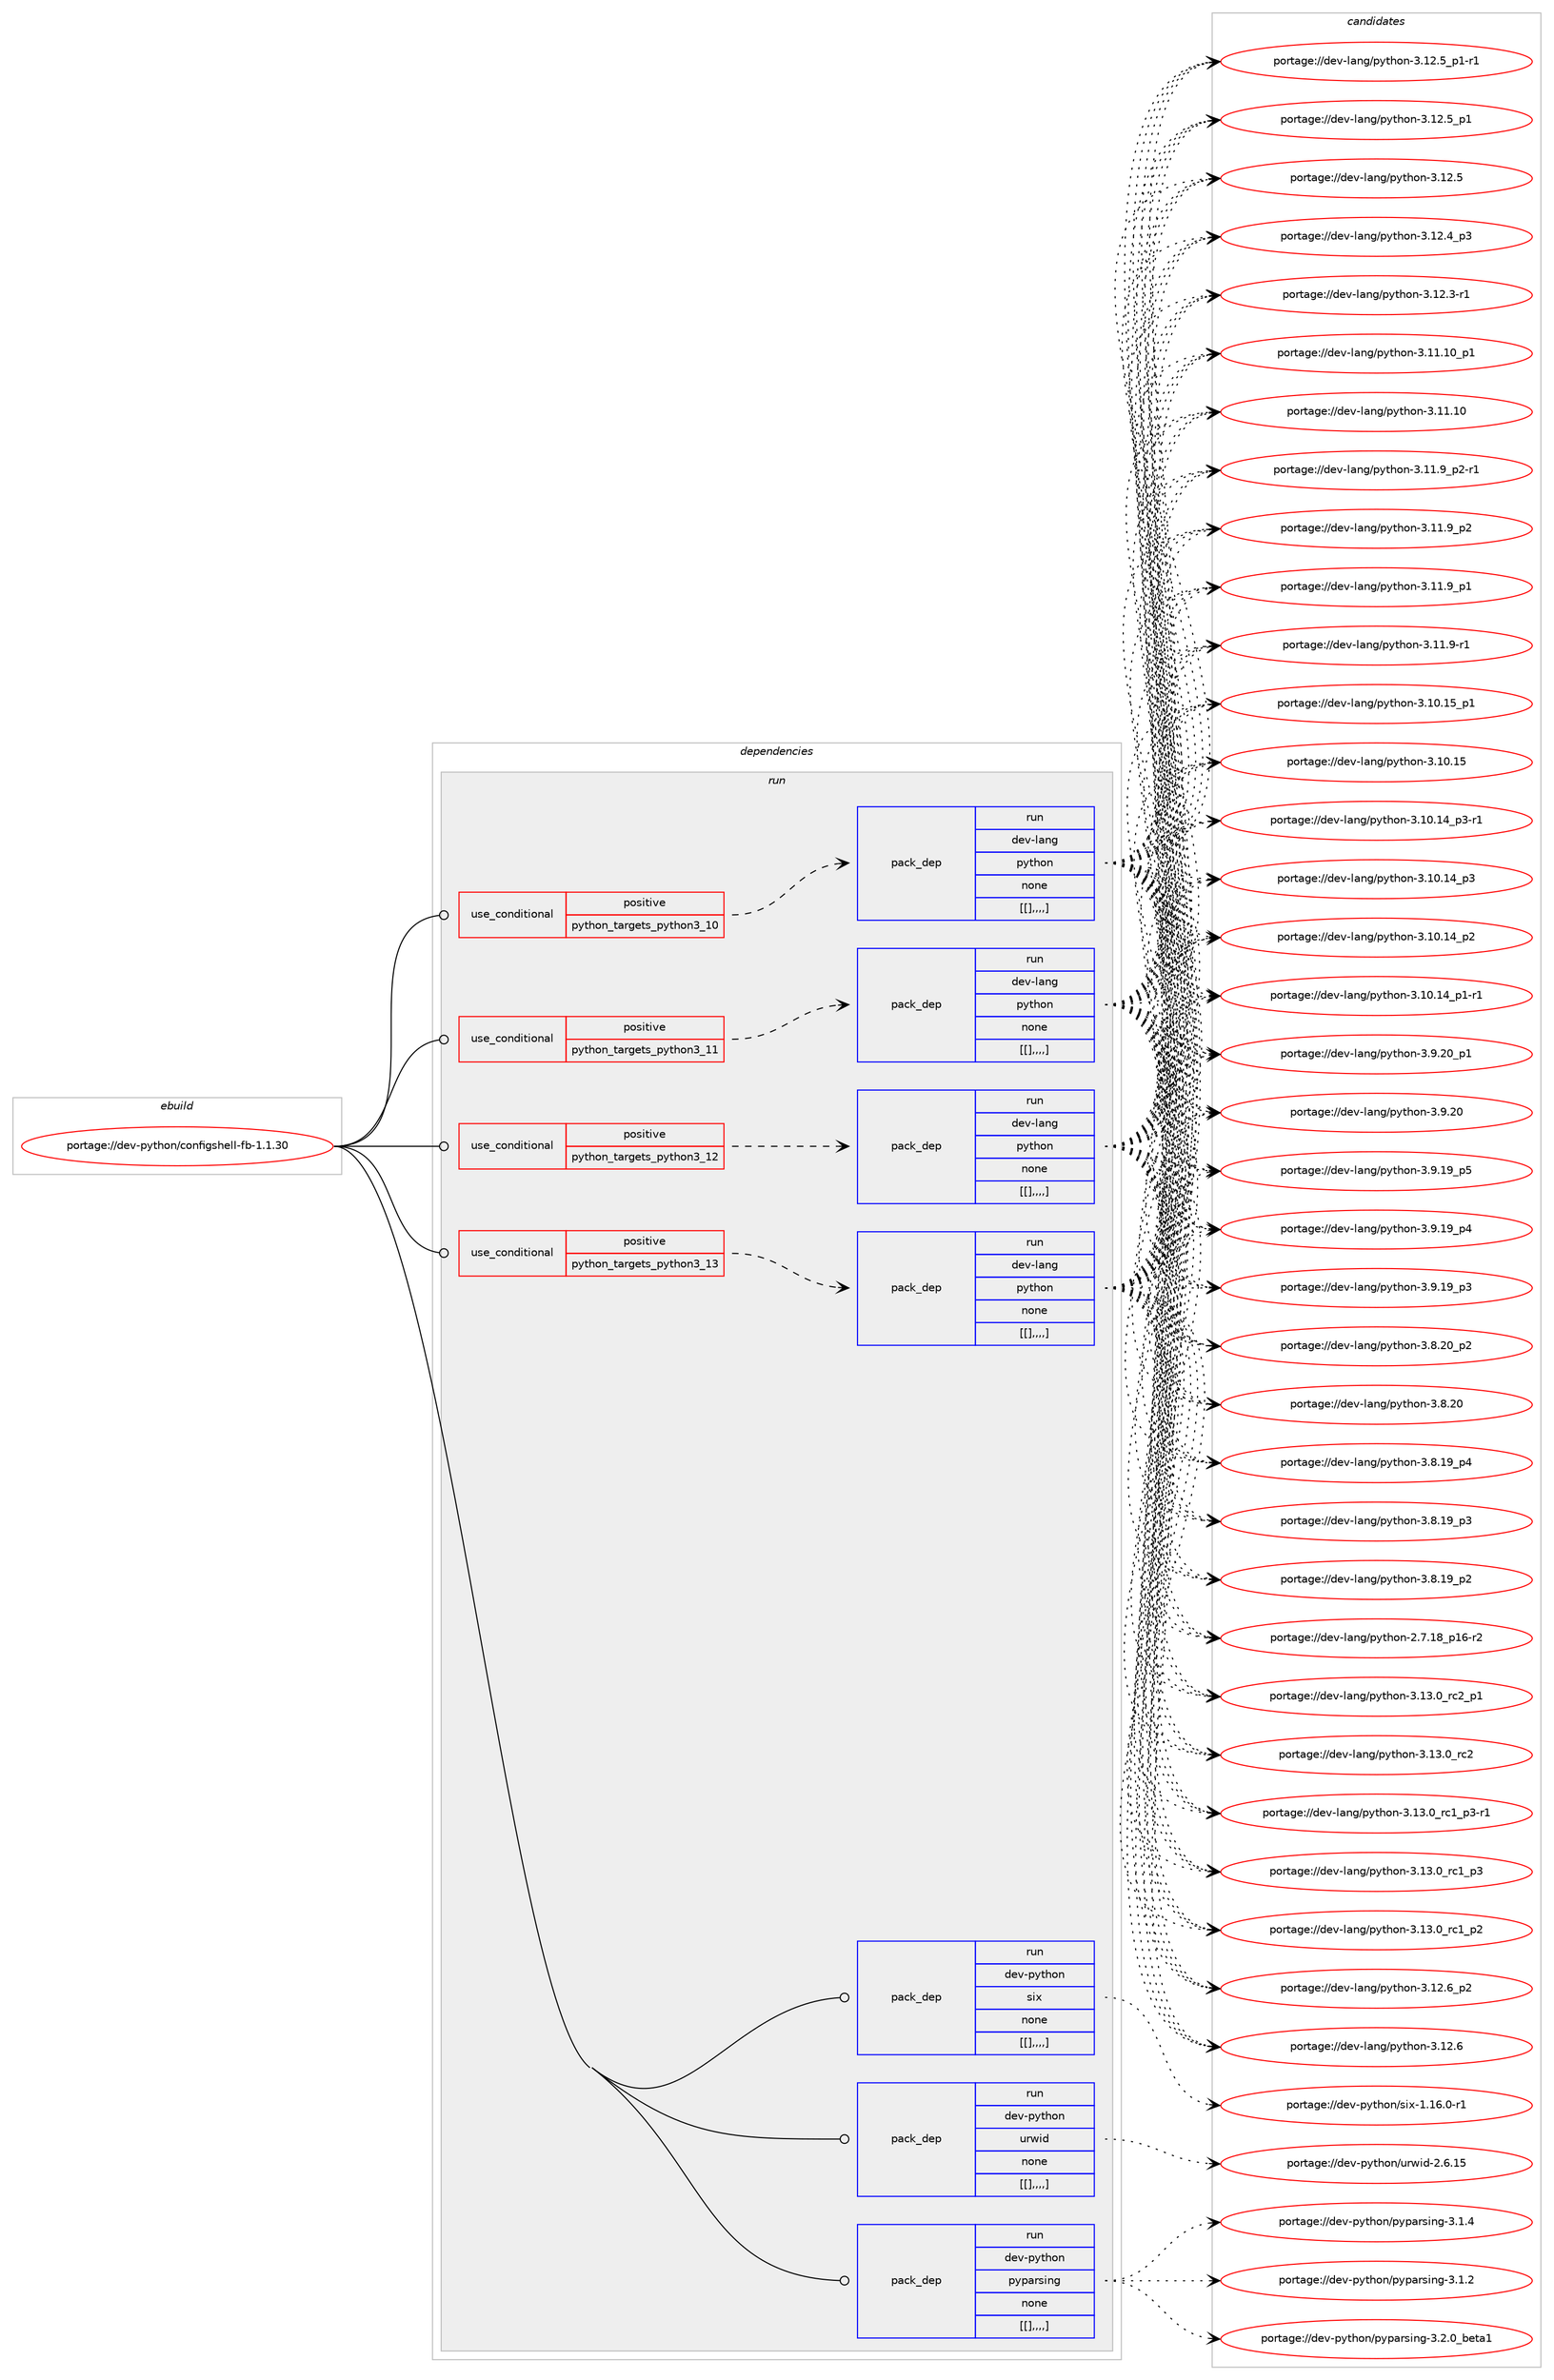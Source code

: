 digraph prolog {

# *************
# Graph options
# *************

newrank=true;
concentrate=true;
compound=true;
graph [rankdir=LR,fontname=Helvetica,fontsize=10,ranksep=1.5];#, ranksep=2.5, nodesep=0.2];
edge  [arrowhead=vee];
node  [fontname=Helvetica,fontsize=10];

# **********
# The ebuild
# **********

subgraph cluster_leftcol {
color=gray;
label=<<i>ebuild</i>>;
id [label="portage://dev-python/configshell-fb-1.1.30", color=red, width=4, href="../dev-python/configshell-fb-1.1.30.svg"];
}

# ****************
# The dependencies
# ****************

subgraph cluster_midcol {
color=gray;
label=<<i>dependencies</i>>;
subgraph cluster_compile {
fillcolor="#eeeeee";
style=filled;
label=<<i>compile</i>>;
}
subgraph cluster_compileandrun {
fillcolor="#eeeeee";
style=filled;
label=<<i>compile and run</i>>;
}
subgraph cluster_run {
fillcolor="#eeeeee";
style=filled;
label=<<i>run</i>>;
subgraph cond32941 {
dependency145801 [label=<<TABLE BORDER="0" CELLBORDER="1" CELLSPACING="0" CELLPADDING="4"><TR><TD ROWSPAN="3" CELLPADDING="10">use_conditional</TD></TR><TR><TD>positive</TD></TR><TR><TD>python_targets_python3_10</TD></TR></TABLE>>, shape=none, color=red];
subgraph pack111648 {
dependency145802 [label=<<TABLE BORDER="0" CELLBORDER="1" CELLSPACING="0" CELLPADDING="4" WIDTH="220"><TR><TD ROWSPAN="6" CELLPADDING="30">pack_dep</TD></TR><TR><TD WIDTH="110">run</TD></TR><TR><TD>dev-lang</TD></TR><TR><TD>python</TD></TR><TR><TD>none</TD></TR><TR><TD>[[],,,,]</TD></TR></TABLE>>, shape=none, color=blue];
}
dependency145801:e -> dependency145802:w [weight=20,style="dashed",arrowhead="vee"];
}
id:e -> dependency145801:w [weight=20,style="solid",arrowhead="odot"];
subgraph cond32942 {
dependency145803 [label=<<TABLE BORDER="0" CELLBORDER="1" CELLSPACING="0" CELLPADDING="4"><TR><TD ROWSPAN="3" CELLPADDING="10">use_conditional</TD></TR><TR><TD>positive</TD></TR><TR><TD>python_targets_python3_11</TD></TR></TABLE>>, shape=none, color=red];
subgraph pack111649 {
dependency145804 [label=<<TABLE BORDER="0" CELLBORDER="1" CELLSPACING="0" CELLPADDING="4" WIDTH="220"><TR><TD ROWSPAN="6" CELLPADDING="30">pack_dep</TD></TR><TR><TD WIDTH="110">run</TD></TR><TR><TD>dev-lang</TD></TR><TR><TD>python</TD></TR><TR><TD>none</TD></TR><TR><TD>[[],,,,]</TD></TR></TABLE>>, shape=none, color=blue];
}
dependency145803:e -> dependency145804:w [weight=20,style="dashed",arrowhead="vee"];
}
id:e -> dependency145803:w [weight=20,style="solid",arrowhead="odot"];
subgraph cond32943 {
dependency145805 [label=<<TABLE BORDER="0" CELLBORDER="1" CELLSPACING="0" CELLPADDING="4"><TR><TD ROWSPAN="3" CELLPADDING="10">use_conditional</TD></TR><TR><TD>positive</TD></TR><TR><TD>python_targets_python3_12</TD></TR></TABLE>>, shape=none, color=red];
subgraph pack111650 {
dependency145806 [label=<<TABLE BORDER="0" CELLBORDER="1" CELLSPACING="0" CELLPADDING="4" WIDTH="220"><TR><TD ROWSPAN="6" CELLPADDING="30">pack_dep</TD></TR><TR><TD WIDTH="110">run</TD></TR><TR><TD>dev-lang</TD></TR><TR><TD>python</TD></TR><TR><TD>none</TD></TR><TR><TD>[[],,,,]</TD></TR></TABLE>>, shape=none, color=blue];
}
dependency145805:e -> dependency145806:w [weight=20,style="dashed",arrowhead="vee"];
}
id:e -> dependency145805:w [weight=20,style="solid",arrowhead="odot"];
subgraph cond32944 {
dependency145807 [label=<<TABLE BORDER="0" CELLBORDER="1" CELLSPACING="0" CELLPADDING="4"><TR><TD ROWSPAN="3" CELLPADDING="10">use_conditional</TD></TR><TR><TD>positive</TD></TR><TR><TD>python_targets_python3_13</TD></TR></TABLE>>, shape=none, color=red];
subgraph pack111651 {
dependency145808 [label=<<TABLE BORDER="0" CELLBORDER="1" CELLSPACING="0" CELLPADDING="4" WIDTH="220"><TR><TD ROWSPAN="6" CELLPADDING="30">pack_dep</TD></TR><TR><TD WIDTH="110">run</TD></TR><TR><TD>dev-lang</TD></TR><TR><TD>python</TD></TR><TR><TD>none</TD></TR><TR><TD>[[],,,,]</TD></TR></TABLE>>, shape=none, color=blue];
}
dependency145807:e -> dependency145808:w [weight=20,style="dashed",arrowhead="vee"];
}
id:e -> dependency145807:w [weight=20,style="solid",arrowhead="odot"];
subgraph pack111652 {
dependency145809 [label=<<TABLE BORDER="0" CELLBORDER="1" CELLSPACING="0" CELLPADDING="4" WIDTH="220"><TR><TD ROWSPAN="6" CELLPADDING="30">pack_dep</TD></TR><TR><TD WIDTH="110">run</TD></TR><TR><TD>dev-python</TD></TR><TR><TD>pyparsing</TD></TR><TR><TD>none</TD></TR><TR><TD>[[],,,,]</TD></TR></TABLE>>, shape=none, color=blue];
}
id:e -> dependency145809:w [weight=20,style="solid",arrowhead="odot"];
subgraph pack111653 {
dependency145810 [label=<<TABLE BORDER="0" CELLBORDER="1" CELLSPACING="0" CELLPADDING="4" WIDTH="220"><TR><TD ROWSPAN="6" CELLPADDING="30">pack_dep</TD></TR><TR><TD WIDTH="110">run</TD></TR><TR><TD>dev-python</TD></TR><TR><TD>six</TD></TR><TR><TD>none</TD></TR><TR><TD>[[],,,,]</TD></TR></TABLE>>, shape=none, color=blue];
}
id:e -> dependency145810:w [weight=20,style="solid",arrowhead="odot"];
subgraph pack111654 {
dependency145811 [label=<<TABLE BORDER="0" CELLBORDER="1" CELLSPACING="0" CELLPADDING="4" WIDTH="220"><TR><TD ROWSPAN="6" CELLPADDING="30">pack_dep</TD></TR><TR><TD WIDTH="110">run</TD></TR><TR><TD>dev-python</TD></TR><TR><TD>urwid</TD></TR><TR><TD>none</TD></TR><TR><TD>[[],,,,]</TD></TR></TABLE>>, shape=none, color=blue];
}
id:e -> dependency145811:w [weight=20,style="solid",arrowhead="odot"];
}
}

# **************
# The candidates
# **************

subgraph cluster_choices {
rank=same;
color=gray;
label=<<i>candidates</i>>;

subgraph choice111648 {
color=black;
nodesep=1;
choice100101118451089711010347112121116104111110455146495146489511499509511249 [label="portage://dev-lang/python-3.13.0_rc2_p1", color=red, width=4,href="../dev-lang/python-3.13.0_rc2_p1.svg"];
choice10010111845108971101034711212111610411111045514649514648951149950 [label="portage://dev-lang/python-3.13.0_rc2", color=red, width=4,href="../dev-lang/python-3.13.0_rc2.svg"];
choice1001011184510897110103471121211161041111104551464951464895114994995112514511449 [label="portage://dev-lang/python-3.13.0_rc1_p3-r1", color=red, width=4,href="../dev-lang/python-3.13.0_rc1_p3-r1.svg"];
choice100101118451089711010347112121116104111110455146495146489511499499511251 [label="portage://dev-lang/python-3.13.0_rc1_p3", color=red, width=4,href="../dev-lang/python-3.13.0_rc1_p3.svg"];
choice100101118451089711010347112121116104111110455146495146489511499499511250 [label="portage://dev-lang/python-3.13.0_rc1_p2", color=red, width=4,href="../dev-lang/python-3.13.0_rc1_p2.svg"];
choice100101118451089711010347112121116104111110455146495046549511250 [label="portage://dev-lang/python-3.12.6_p2", color=red, width=4,href="../dev-lang/python-3.12.6_p2.svg"];
choice10010111845108971101034711212111610411111045514649504654 [label="portage://dev-lang/python-3.12.6", color=red, width=4,href="../dev-lang/python-3.12.6.svg"];
choice1001011184510897110103471121211161041111104551464950465395112494511449 [label="portage://dev-lang/python-3.12.5_p1-r1", color=red, width=4,href="../dev-lang/python-3.12.5_p1-r1.svg"];
choice100101118451089711010347112121116104111110455146495046539511249 [label="portage://dev-lang/python-3.12.5_p1", color=red, width=4,href="../dev-lang/python-3.12.5_p1.svg"];
choice10010111845108971101034711212111610411111045514649504653 [label="portage://dev-lang/python-3.12.5", color=red, width=4,href="../dev-lang/python-3.12.5.svg"];
choice100101118451089711010347112121116104111110455146495046529511251 [label="portage://dev-lang/python-3.12.4_p3", color=red, width=4,href="../dev-lang/python-3.12.4_p3.svg"];
choice100101118451089711010347112121116104111110455146495046514511449 [label="portage://dev-lang/python-3.12.3-r1", color=red, width=4,href="../dev-lang/python-3.12.3-r1.svg"];
choice10010111845108971101034711212111610411111045514649494649489511249 [label="portage://dev-lang/python-3.11.10_p1", color=red, width=4,href="../dev-lang/python-3.11.10_p1.svg"];
choice1001011184510897110103471121211161041111104551464949464948 [label="portage://dev-lang/python-3.11.10", color=red, width=4,href="../dev-lang/python-3.11.10.svg"];
choice1001011184510897110103471121211161041111104551464949465795112504511449 [label="portage://dev-lang/python-3.11.9_p2-r1", color=red, width=4,href="../dev-lang/python-3.11.9_p2-r1.svg"];
choice100101118451089711010347112121116104111110455146494946579511250 [label="portage://dev-lang/python-3.11.9_p2", color=red, width=4,href="../dev-lang/python-3.11.9_p2.svg"];
choice100101118451089711010347112121116104111110455146494946579511249 [label="portage://dev-lang/python-3.11.9_p1", color=red, width=4,href="../dev-lang/python-3.11.9_p1.svg"];
choice100101118451089711010347112121116104111110455146494946574511449 [label="portage://dev-lang/python-3.11.9-r1", color=red, width=4,href="../dev-lang/python-3.11.9-r1.svg"];
choice10010111845108971101034711212111610411111045514649484649539511249 [label="portage://dev-lang/python-3.10.15_p1", color=red, width=4,href="../dev-lang/python-3.10.15_p1.svg"];
choice1001011184510897110103471121211161041111104551464948464953 [label="portage://dev-lang/python-3.10.15", color=red, width=4,href="../dev-lang/python-3.10.15.svg"];
choice100101118451089711010347112121116104111110455146494846495295112514511449 [label="portage://dev-lang/python-3.10.14_p3-r1", color=red, width=4,href="../dev-lang/python-3.10.14_p3-r1.svg"];
choice10010111845108971101034711212111610411111045514649484649529511251 [label="portage://dev-lang/python-3.10.14_p3", color=red, width=4,href="../dev-lang/python-3.10.14_p3.svg"];
choice10010111845108971101034711212111610411111045514649484649529511250 [label="portage://dev-lang/python-3.10.14_p2", color=red, width=4,href="../dev-lang/python-3.10.14_p2.svg"];
choice100101118451089711010347112121116104111110455146494846495295112494511449 [label="portage://dev-lang/python-3.10.14_p1-r1", color=red, width=4,href="../dev-lang/python-3.10.14_p1-r1.svg"];
choice100101118451089711010347112121116104111110455146574650489511249 [label="portage://dev-lang/python-3.9.20_p1", color=red, width=4,href="../dev-lang/python-3.9.20_p1.svg"];
choice10010111845108971101034711212111610411111045514657465048 [label="portage://dev-lang/python-3.9.20", color=red, width=4,href="../dev-lang/python-3.9.20.svg"];
choice100101118451089711010347112121116104111110455146574649579511253 [label="portage://dev-lang/python-3.9.19_p5", color=red, width=4,href="../dev-lang/python-3.9.19_p5.svg"];
choice100101118451089711010347112121116104111110455146574649579511252 [label="portage://dev-lang/python-3.9.19_p4", color=red, width=4,href="../dev-lang/python-3.9.19_p4.svg"];
choice100101118451089711010347112121116104111110455146574649579511251 [label="portage://dev-lang/python-3.9.19_p3", color=red, width=4,href="../dev-lang/python-3.9.19_p3.svg"];
choice100101118451089711010347112121116104111110455146564650489511250 [label="portage://dev-lang/python-3.8.20_p2", color=red, width=4,href="../dev-lang/python-3.8.20_p2.svg"];
choice10010111845108971101034711212111610411111045514656465048 [label="portage://dev-lang/python-3.8.20", color=red, width=4,href="../dev-lang/python-3.8.20.svg"];
choice100101118451089711010347112121116104111110455146564649579511252 [label="portage://dev-lang/python-3.8.19_p4", color=red, width=4,href="../dev-lang/python-3.8.19_p4.svg"];
choice100101118451089711010347112121116104111110455146564649579511251 [label="portage://dev-lang/python-3.8.19_p3", color=red, width=4,href="../dev-lang/python-3.8.19_p3.svg"];
choice100101118451089711010347112121116104111110455146564649579511250 [label="portage://dev-lang/python-3.8.19_p2", color=red, width=4,href="../dev-lang/python-3.8.19_p2.svg"];
choice100101118451089711010347112121116104111110455046554649569511249544511450 [label="portage://dev-lang/python-2.7.18_p16-r2", color=red, width=4,href="../dev-lang/python-2.7.18_p16-r2.svg"];
dependency145802:e -> choice100101118451089711010347112121116104111110455146495146489511499509511249:w [style=dotted,weight="100"];
dependency145802:e -> choice10010111845108971101034711212111610411111045514649514648951149950:w [style=dotted,weight="100"];
dependency145802:e -> choice1001011184510897110103471121211161041111104551464951464895114994995112514511449:w [style=dotted,weight="100"];
dependency145802:e -> choice100101118451089711010347112121116104111110455146495146489511499499511251:w [style=dotted,weight="100"];
dependency145802:e -> choice100101118451089711010347112121116104111110455146495146489511499499511250:w [style=dotted,weight="100"];
dependency145802:e -> choice100101118451089711010347112121116104111110455146495046549511250:w [style=dotted,weight="100"];
dependency145802:e -> choice10010111845108971101034711212111610411111045514649504654:w [style=dotted,weight="100"];
dependency145802:e -> choice1001011184510897110103471121211161041111104551464950465395112494511449:w [style=dotted,weight="100"];
dependency145802:e -> choice100101118451089711010347112121116104111110455146495046539511249:w [style=dotted,weight="100"];
dependency145802:e -> choice10010111845108971101034711212111610411111045514649504653:w [style=dotted,weight="100"];
dependency145802:e -> choice100101118451089711010347112121116104111110455146495046529511251:w [style=dotted,weight="100"];
dependency145802:e -> choice100101118451089711010347112121116104111110455146495046514511449:w [style=dotted,weight="100"];
dependency145802:e -> choice10010111845108971101034711212111610411111045514649494649489511249:w [style=dotted,weight="100"];
dependency145802:e -> choice1001011184510897110103471121211161041111104551464949464948:w [style=dotted,weight="100"];
dependency145802:e -> choice1001011184510897110103471121211161041111104551464949465795112504511449:w [style=dotted,weight="100"];
dependency145802:e -> choice100101118451089711010347112121116104111110455146494946579511250:w [style=dotted,weight="100"];
dependency145802:e -> choice100101118451089711010347112121116104111110455146494946579511249:w [style=dotted,weight="100"];
dependency145802:e -> choice100101118451089711010347112121116104111110455146494946574511449:w [style=dotted,weight="100"];
dependency145802:e -> choice10010111845108971101034711212111610411111045514649484649539511249:w [style=dotted,weight="100"];
dependency145802:e -> choice1001011184510897110103471121211161041111104551464948464953:w [style=dotted,weight="100"];
dependency145802:e -> choice100101118451089711010347112121116104111110455146494846495295112514511449:w [style=dotted,weight="100"];
dependency145802:e -> choice10010111845108971101034711212111610411111045514649484649529511251:w [style=dotted,weight="100"];
dependency145802:e -> choice10010111845108971101034711212111610411111045514649484649529511250:w [style=dotted,weight="100"];
dependency145802:e -> choice100101118451089711010347112121116104111110455146494846495295112494511449:w [style=dotted,weight="100"];
dependency145802:e -> choice100101118451089711010347112121116104111110455146574650489511249:w [style=dotted,weight="100"];
dependency145802:e -> choice10010111845108971101034711212111610411111045514657465048:w [style=dotted,weight="100"];
dependency145802:e -> choice100101118451089711010347112121116104111110455146574649579511253:w [style=dotted,weight="100"];
dependency145802:e -> choice100101118451089711010347112121116104111110455146574649579511252:w [style=dotted,weight="100"];
dependency145802:e -> choice100101118451089711010347112121116104111110455146574649579511251:w [style=dotted,weight="100"];
dependency145802:e -> choice100101118451089711010347112121116104111110455146564650489511250:w [style=dotted,weight="100"];
dependency145802:e -> choice10010111845108971101034711212111610411111045514656465048:w [style=dotted,weight="100"];
dependency145802:e -> choice100101118451089711010347112121116104111110455146564649579511252:w [style=dotted,weight="100"];
dependency145802:e -> choice100101118451089711010347112121116104111110455146564649579511251:w [style=dotted,weight="100"];
dependency145802:e -> choice100101118451089711010347112121116104111110455146564649579511250:w [style=dotted,weight="100"];
dependency145802:e -> choice100101118451089711010347112121116104111110455046554649569511249544511450:w [style=dotted,weight="100"];
}
subgraph choice111649 {
color=black;
nodesep=1;
choice100101118451089711010347112121116104111110455146495146489511499509511249 [label="portage://dev-lang/python-3.13.0_rc2_p1", color=red, width=4,href="../dev-lang/python-3.13.0_rc2_p1.svg"];
choice10010111845108971101034711212111610411111045514649514648951149950 [label="portage://dev-lang/python-3.13.0_rc2", color=red, width=4,href="../dev-lang/python-3.13.0_rc2.svg"];
choice1001011184510897110103471121211161041111104551464951464895114994995112514511449 [label="portage://dev-lang/python-3.13.0_rc1_p3-r1", color=red, width=4,href="../dev-lang/python-3.13.0_rc1_p3-r1.svg"];
choice100101118451089711010347112121116104111110455146495146489511499499511251 [label="portage://dev-lang/python-3.13.0_rc1_p3", color=red, width=4,href="../dev-lang/python-3.13.0_rc1_p3.svg"];
choice100101118451089711010347112121116104111110455146495146489511499499511250 [label="portage://dev-lang/python-3.13.0_rc1_p2", color=red, width=4,href="../dev-lang/python-3.13.0_rc1_p2.svg"];
choice100101118451089711010347112121116104111110455146495046549511250 [label="portage://dev-lang/python-3.12.6_p2", color=red, width=4,href="../dev-lang/python-3.12.6_p2.svg"];
choice10010111845108971101034711212111610411111045514649504654 [label="portage://dev-lang/python-3.12.6", color=red, width=4,href="../dev-lang/python-3.12.6.svg"];
choice1001011184510897110103471121211161041111104551464950465395112494511449 [label="portage://dev-lang/python-3.12.5_p1-r1", color=red, width=4,href="../dev-lang/python-3.12.5_p1-r1.svg"];
choice100101118451089711010347112121116104111110455146495046539511249 [label="portage://dev-lang/python-3.12.5_p1", color=red, width=4,href="../dev-lang/python-3.12.5_p1.svg"];
choice10010111845108971101034711212111610411111045514649504653 [label="portage://dev-lang/python-3.12.5", color=red, width=4,href="../dev-lang/python-3.12.5.svg"];
choice100101118451089711010347112121116104111110455146495046529511251 [label="portage://dev-lang/python-3.12.4_p3", color=red, width=4,href="../dev-lang/python-3.12.4_p3.svg"];
choice100101118451089711010347112121116104111110455146495046514511449 [label="portage://dev-lang/python-3.12.3-r1", color=red, width=4,href="../dev-lang/python-3.12.3-r1.svg"];
choice10010111845108971101034711212111610411111045514649494649489511249 [label="portage://dev-lang/python-3.11.10_p1", color=red, width=4,href="../dev-lang/python-3.11.10_p1.svg"];
choice1001011184510897110103471121211161041111104551464949464948 [label="portage://dev-lang/python-3.11.10", color=red, width=4,href="../dev-lang/python-3.11.10.svg"];
choice1001011184510897110103471121211161041111104551464949465795112504511449 [label="portage://dev-lang/python-3.11.9_p2-r1", color=red, width=4,href="../dev-lang/python-3.11.9_p2-r1.svg"];
choice100101118451089711010347112121116104111110455146494946579511250 [label="portage://dev-lang/python-3.11.9_p2", color=red, width=4,href="../dev-lang/python-3.11.9_p2.svg"];
choice100101118451089711010347112121116104111110455146494946579511249 [label="portage://dev-lang/python-3.11.9_p1", color=red, width=4,href="../dev-lang/python-3.11.9_p1.svg"];
choice100101118451089711010347112121116104111110455146494946574511449 [label="portage://dev-lang/python-3.11.9-r1", color=red, width=4,href="../dev-lang/python-3.11.9-r1.svg"];
choice10010111845108971101034711212111610411111045514649484649539511249 [label="portage://dev-lang/python-3.10.15_p1", color=red, width=4,href="../dev-lang/python-3.10.15_p1.svg"];
choice1001011184510897110103471121211161041111104551464948464953 [label="portage://dev-lang/python-3.10.15", color=red, width=4,href="../dev-lang/python-3.10.15.svg"];
choice100101118451089711010347112121116104111110455146494846495295112514511449 [label="portage://dev-lang/python-3.10.14_p3-r1", color=red, width=4,href="../dev-lang/python-3.10.14_p3-r1.svg"];
choice10010111845108971101034711212111610411111045514649484649529511251 [label="portage://dev-lang/python-3.10.14_p3", color=red, width=4,href="../dev-lang/python-3.10.14_p3.svg"];
choice10010111845108971101034711212111610411111045514649484649529511250 [label="portage://dev-lang/python-3.10.14_p2", color=red, width=4,href="../dev-lang/python-3.10.14_p2.svg"];
choice100101118451089711010347112121116104111110455146494846495295112494511449 [label="portage://dev-lang/python-3.10.14_p1-r1", color=red, width=4,href="../dev-lang/python-3.10.14_p1-r1.svg"];
choice100101118451089711010347112121116104111110455146574650489511249 [label="portage://dev-lang/python-3.9.20_p1", color=red, width=4,href="../dev-lang/python-3.9.20_p1.svg"];
choice10010111845108971101034711212111610411111045514657465048 [label="portage://dev-lang/python-3.9.20", color=red, width=4,href="../dev-lang/python-3.9.20.svg"];
choice100101118451089711010347112121116104111110455146574649579511253 [label="portage://dev-lang/python-3.9.19_p5", color=red, width=4,href="../dev-lang/python-3.9.19_p5.svg"];
choice100101118451089711010347112121116104111110455146574649579511252 [label="portage://dev-lang/python-3.9.19_p4", color=red, width=4,href="../dev-lang/python-3.9.19_p4.svg"];
choice100101118451089711010347112121116104111110455146574649579511251 [label="portage://dev-lang/python-3.9.19_p3", color=red, width=4,href="../dev-lang/python-3.9.19_p3.svg"];
choice100101118451089711010347112121116104111110455146564650489511250 [label="portage://dev-lang/python-3.8.20_p2", color=red, width=4,href="../dev-lang/python-3.8.20_p2.svg"];
choice10010111845108971101034711212111610411111045514656465048 [label="portage://dev-lang/python-3.8.20", color=red, width=4,href="../dev-lang/python-3.8.20.svg"];
choice100101118451089711010347112121116104111110455146564649579511252 [label="portage://dev-lang/python-3.8.19_p4", color=red, width=4,href="../dev-lang/python-3.8.19_p4.svg"];
choice100101118451089711010347112121116104111110455146564649579511251 [label="portage://dev-lang/python-3.8.19_p3", color=red, width=4,href="../dev-lang/python-3.8.19_p3.svg"];
choice100101118451089711010347112121116104111110455146564649579511250 [label="portage://dev-lang/python-3.8.19_p2", color=red, width=4,href="../dev-lang/python-3.8.19_p2.svg"];
choice100101118451089711010347112121116104111110455046554649569511249544511450 [label="portage://dev-lang/python-2.7.18_p16-r2", color=red, width=4,href="../dev-lang/python-2.7.18_p16-r2.svg"];
dependency145804:e -> choice100101118451089711010347112121116104111110455146495146489511499509511249:w [style=dotted,weight="100"];
dependency145804:e -> choice10010111845108971101034711212111610411111045514649514648951149950:w [style=dotted,weight="100"];
dependency145804:e -> choice1001011184510897110103471121211161041111104551464951464895114994995112514511449:w [style=dotted,weight="100"];
dependency145804:e -> choice100101118451089711010347112121116104111110455146495146489511499499511251:w [style=dotted,weight="100"];
dependency145804:e -> choice100101118451089711010347112121116104111110455146495146489511499499511250:w [style=dotted,weight="100"];
dependency145804:e -> choice100101118451089711010347112121116104111110455146495046549511250:w [style=dotted,weight="100"];
dependency145804:e -> choice10010111845108971101034711212111610411111045514649504654:w [style=dotted,weight="100"];
dependency145804:e -> choice1001011184510897110103471121211161041111104551464950465395112494511449:w [style=dotted,weight="100"];
dependency145804:e -> choice100101118451089711010347112121116104111110455146495046539511249:w [style=dotted,weight="100"];
dependency145804:e -> choice10010111845108971101034711212111610411111045514649504653:w [style=dotted,weight="100"];
dependency145804:e -> choice100101118451089711010347112121116104111110455146495046529511251:w [style=dotted,weight="100"];
dependency145804:e -> choice100101118451089711010347112121116104111110455146495046514511449:w [style=dotted,weight="100"];
dependency145804:e -> choice10010111845108971101034711212111610411111045514649494649489511249:w [style=dotted,weight="100"];
dependency145804:e -> choice1001011184510897110103471121211161041111104551464949464948:w [style=dotted,weight="100"];
dependency145804:e -> choice1001011184510897110103471121211161041111104551464949465795112504511449:w [style=dotted,weight="100"];
dependency145804:e -> choice100101118451089711010347112121116104111110455146494946579511250:w [style=dotted,weight="100"];
dependency145804:e -> choice100101118451089711010347112121116104111110455146494946579511249:w [style=dotted,weight="100"];
dependency145804:e -> choice100101118451089711010347112121116104111110455146494946574511449:w [style=dotted,weight="100"];
dependency145804:e -> choice10010111845108971101034711212111610411111045514649484649539511249:w [style=dotted,weight="100"];
dependency145804:e -> choice1001011184510897110103471121211161041111104551464948464953:w [style=dotted,weight="100"];
dependency145804:e -> choice100101118451089711010347112121116104111110455146494846495295112514511449:w [style=dotted,weight="100"];
dependency145804:e -> choice10010111845108971101034711212111610411111045514649484649529511251:w [style=dotted,weight="100"];
dependency145804:e -> choice10010111845108971101034711212111610411111045514649484649529511250:w [style=dotted,weight="100"];
dependency145804:e -> choice100101118451089711010347112121116104111110455146494846495295112494511449:w [style=dotted,weight="100"];
dependency145804:e -> choice100101118451089711010347112121116104111110455146574650489511249:w [style=dotted,weight="100"];
dependency145804:e -> choice10010111845108971101034711212111610411111045514657465048:w [style=dotted,weight="100"];
dependency145804:e -> choice100101118451089711010347112121116104111110455146574649579511253:w [style=dotted,weight="100"];
dependency145804:e -> choice100101118451089711010347112121116104111110455146574649579511252:w [style=dotted,weight="100"];
dependency145804:e -> choice100101118451089711010347112121116104111110455146574649579511251:w [style=dotted,weight="100"];
dependency145804:e -> choice100101118451089711010347112121116104111110455146564650489511250:w [style=dotted,weight="100"];
dependency145804:e -> choice10010111845108971101034711212111610411111045514656465048:w [style=dotted,weight="100"];
dependency145804:e -> choice100101118451089711010347112121116104111110455146564649579511252:w [style=dotted,weight="100"];
dependency145804:e -> choice100101118451089711010347112121116104111110455146564649579511251:w [style=dotted,weight="100"];
dependency145804:e -> choice100101118451089711010347112121116104111110455146564649579511250:w [style=dotted,weight="100"];
dependency145804:e -> choice100101118451089711010347112121116104111110455046554649569511249544511450:w [style=dotted,weight="100"];
}
subgraph choice111650 {
color=black;
nodesep=1;
choice100101118451089711010347112121116104111110455146495146489511499509511249 [label="portage://dev-lang/python-3.13.0_rc2_p1", color=red, width=4,href="../dev-lang/python-3.13.0_rc2_p1.svg"];
choice10010111845108971101034711212111610411111045514649514648951149950 [label="portage://dev-lang/python-3.13.0_rc2", color=red, width=4,href="../dev-lang/python-3.13.0_rc2.svg"];
choice1001011184510897110103471121211161041111104551464951464895114994995112514511449 [label="portage://dev-lang/python-3.13.0_rc1_p3-r1", color=red, width=4,href="../dev-lang/python-3.13.0_rc1_p3-r1.svg"];
choice100101118451089711010347112121116104111110455146495146489511499499511251 [label="portage://dev-lang/python-3.13.0_rc1_p3", color=red, width=4,href="../dev-lang/python-3.13.0_rc1_p3.svg"];
choice100101118451089711010347112121116104111110455146495146489511499499511250 [label="portage://dev-lang/python-3.13.0_rc1_p2", color=red, width=4,href="../dev-lang/python-3.13.0_rc1_p2.svg"];
choice100101118451089711010347112121116104111110455146495046549511250 [label="portage://dev-lang/python-3.12.6_p2", color=red, width=4,href="../dev-lang/python-3.12.6_p2.svg"];
choice10010111845108971101034711212111610411111045514649504654 [label="portage://dev-lang/python-3.12.6", color=red, width=4,href="../dev-lang/python-3.12.6.svg"];
choice1001011184510897110103471121211161041111104551464950465395112494511449 [label="portage://dev-lang/python-3.12.5_p1-r1", color=red, width=4,href="../dev-lang/python-3.12.5_p1-r1.svg"];
choice100101118451089711010347112121116104111110455146495046539511249 [label="portage://dev-lang/python-3.12.5_p1", color=red, width=4,href="../dev-lang/python-3.12.5_p1.svg"];
choice10010111845108971101034711212111610411111045514649504653 [label="portage://dev-lang/python-3.12.5", color=red, width=4,href="../dev-lang/python-3.12.5.svg"];
choice100101118451089711010347112121116104111110455146495046529511251 [label="portage://dev-lang/python-3.12.4_p3", color=red, width=4,href="../dev-lang/python-3.12.4_p3.svg"];
choice100101118451089711010347112121116104111110455146495046514511449 [label="portage://dev-lang/python-3.12.3-r1", color=red, width=4,href="../dev-lang/python-3.12.3-r1.svg"];
choice10010111845108971101034711212111610411111045514649494649489511249 [label="portage://dev-lang/python-3.11.10_p1", color=red, width=4,href="../dev-lang/python-3.11.10_p1.svg"];
choice1001011184510897110103471121211161041111104551464949464948 [label="portage://dev-lang/python-3.11.10", color=red, width=4,href="../dev-lang/python-3.11.10.svg"];
choice1001011184510897110103471121211161041111104551464949465795112504511449 [label="portage://dev-lang/python-3.11.9_p2-r1", color=red, width=4,href="../dev-lang/python-3.11.9_p2-r1.svg"];
choice100101118451089711010347112121116104111110455146494946579511250 [label="portage://dev-lang/python-3.11.9_p2", color=red, width=4,href="../dev-lang/python-3.11.9_p2.svg"];
choice100101118451089711010347112121116104111110455146494946579511249 [label="portage://dev-lang/python-3.11.9_p1", color=red, width=4,href="../dev-lang/python-3.11.9_p1.svg"];
choice100101118451089711010347112121116104111110455146494946574511449 [label="portage://dev-lang/python-3.11.9-r1", color=red, width=4,href="../dev-lang/python-3.11.9-r1.svg"];
choice10010111845108971101034711212111610411111045514649484649539511249 [label="portage://dev-lang/python-3.10.15_p1", color=red, width=4,href="../dev-lang/python-3.10.15_p1.svg"];
choice1001011184510897110103471121211161041111104551464948464953 [label="portage://dev-lang/python-3.10.15", color=red, width=4,href="../dev-lang/python-3.10.15.svg"];
choice100101118451089711010347112121116104111110455146494846495295112514511449 [label="portage://dev-lang/python-3.10.14_p3-r1", color=red, width=4,href="../dev-lang/python-3.10.14_p3-r1.svg"];
choice10010111845108971101034711212111610411111045514649484649529511251 [label="portage://dev-lang/python-3.10.14_p3", color=red, width=4,href="../dev-lang/python-3.10.14_p3.svg"];
choice10010111845108971101034711212111610411111045514649484649529511250 [label="portage://dev-lang/python-3.10.14_p2", color=red, width=4,href="../dev-lang/python-3.10.14_p2.svg"];
choice100101118451089711010347112121116104111110455146494846495295112494511449 [label="portage://dev-lang/python-3.10.14_p1-r1", color=red, width=4,href="../dev-lang/python-3.10.14_p1-r1.svg"];
choice100101118451089711010347112121116104111110455146574650489511249 [label="portage://dev-lang/python-3.9.20_p1", color=red, width=4,href="../dev-lang/python-3.9.20_p1.svg"];
choice10010111845108971101034711212111610411111045514657465048 [label="portage://dev-lang/python-3.9.20", color=red, width=4,href="../dev-lang/python-3.9.20.svg"];
choice100101118451089711010347112121116104111110455146574649579511253 [label="portage://dev-lang/python-3.9.19_p5", color=red, width=4,href="../dev-lang/python-3.9.19_p5.svg"];
choice100101118451089711010347112121116104111110455146574649579511252 [label="portage://dev-lang/python-3.9.19_p4", color=red, width=4,href="../dev-lang/python-3.9.19_p4.svg"];
choice100101118451089711010347112121116104111110455146574649579511251 [label="portage://dev-lang/python-3.9.19_p3", color=red, width=4,href="../dev-lang/python-3.9.19_p3.svg"];
choice100101118451089711010347112121116104111110455146564650489511250 [label="portage://dev-lang/python-3.8.20_p2", color=red, width=4,href="../dev-lang/python-3.8.20_p2.svg"];
choice10010111845108971101034711212111610411111045514656465048 [label="portage://dev-lang/python-3.8.20", color=red, width=4,href="../dev-lang/python-3.8.20.svg"];
choice100101118451089711010347112121116104111110455146564649579511252 [label="portage://dev-lang/python-3.8.19_p4", color=red, width=4,href="../dev-lang/python-3.8.19_p4.svg"];
choice100101118451089711010347112121116104111110455146564649579511251 [label="portage://dev-lang/python-3.8.19_p3", color=red, width=4,href="../dev-lang/python-3.8.19_p3.svg"];
choice100101118451089711010347112121116104111110455146564649579511250 [label="portage://dev-lang/python-3.8.19_p2", color=red, width=4,href="../dev-lang/python-3.8.19_p2.svg"];
choice100101118451089711010347112121116104111110455046554649569511249544511450 [label="portage://dev-lang/python-2.7.18_p16-r2", color=red, width=4,href="../dev-lang/python-2.7.18_p16-r2.svg"];
dependency145806:e -> choice100101118451089711010347112121116104111110455146495146489511499509511249:w [style=dotted,weight="100"];
dependency145806:e -> choice10010111845108971101034711212111610411111045514649514648951149950:w [style=dotted,weight="100"];
dependency145806:e -> choice1001011184510897110103471121211161041111104551464951464895114994995112514511449:w [style=dotted,weight="100"];
dependency145806:e -> choice100101118451089711010347112121116104111110455146495146489511499499511251:w [style=dotted,weight="100"];
dependency145806:e -> choice100101118451089711010347112121116104111110455146495146489511499499511250:w [style=dotted,weight="100"];
dependency145806:e -> choice100101118451089711010347112121116104111110455146495046549511250:w [style=dotted,weight="100"];
dependency145806:e -> choice10010111845108971101034711212111610411111045514649504654:w [style=dotted,weight="100"];
dependency145806:e -> choice1001011184510897110103471121211161041111104551464950465395112494511449:w [style=dotted,weight="100"];
dependency145806:e -> choice100101118451089711010347112121116104111110455146495046539511249:w [style=dotted,weight="100"];
dependency145806:e -> choice10010111845108971101034711212111610411111045514649504653:w [style=dotted,weight="100"];
dependency145806:e -> choice100101118451089711010347112121116104111110455146495046529511251:w [style=dotted,weight="100"];
dependency145806:e -> choice100101118451089711010347112121116104111110455146495046514511449:w [style=dotted,weight="100"];
dependency145806:e -> choice10010111845108971101034711212111610411111045514649494649489511249:w [style=dotted,weight="100"];
dependency145806:e -> choice1001011184510897110103471121211161041111104551464949464948:w [style=dotted,weight="100"];
dependency145806:e -> choice1001011184510897110103471121211161041111104551464949465795112504511449:w [style=dotted,weight="100"];
dependency145806:e -> choice100101118451089711010347112121116104111110455146494946579511250:w [style=dotted,weight="100"];
dependency145806:e -> choice100101118451089711010347112121116104111110455146494946579511249:w [style=dotted,weight="100"];
dependency145806:e -> choice100101118451089711010347112121116104111110455146494946574511449:w [style=dotted,weight="100"];
dependency145806:e -> choice10010111845108971101034711212111610411111045514649484649539511249:w [style=dotted,weight="100"];
dependency145806:e -> choice1001011184510897110103471121211161041111104551464948464953:w [style=dotted,weight="100"];
dependency145806:e -> choice100101118451089711010347112121116104111110455146494846495295112514511449:w [style=dotted,weight="100"];
dependency145806:e -> choice10010111845108971101034711212111610411111045514649484649529511251:w [style=dotted,weight="100"];
dependency145806:e -> choice10010111845108971101034711212111610411111045514649484649529511250:w [style=dotted,weight="100"];
dependency145806:e -> choice100101118451089711010347112121116104111110455146494846495295112494511449:w [style=dotted,weight="100"];
dependency145806:e -> choice100101118451089711010347112121116104111110455146574650489511249:w [style=dotted,weight="100"];
dependency145806:e -> choice10010111845108971101034711212111610411111045514657465048:w [style=dotted,weight="100"];
dependency145806:e -> choice100101118451089711010347112121116104111110455146574649579511253:w [style=dotted,weight="100"];
dependency145806:e -> choice100101118451089711010347112121116104111110455146574649579511252:w [style=dotted,weight="100"];
dependency145806:e -> choice100101118451089711010347112121116104111110455146574649579511251:w [style=dotted,weight="100"];
dependency145806:e -> choice100101118451089711010347112121116104111110455146564650489511250:w [style=dotted,weight="100"];
dependency145806:e -> choice10010111845108971101034711212111610411111045514656465048:w [style=dotted,weight="100"];
dependency145806:e -> choice100101118451089711010347112121116104111110455146564649579511252:w [style=dotted,weight="100"];
dependency145806:e -> choice100101118451089711010347112121116104111110455146564649579511251:w [style=dotted,weight="100"];
dependency145806:e -> choice100101118451089711010347112121116104111110455146564649579511250:w [style=dotted,weight="100"];
dependency145806:e -> choice100101118451089711010347112121116104111110455046554649569511249544511450:w [style=dotted,weight="100"];
}
subgraph choice111651 {
color=black;
nodesep=1;
choice100101118451089711010347112121116104111110455146495146489511499509511249 [label="portage://dev-lang/python-3.13.0_rc2_p1", color=red, width=4,href="../dev-lang/python-3.13.0_rc2_p1.svg"];
choice10010111845108971101034711212111610411111045514649514648951149950 [label="portage://dev-lang/python-3.13.0_rc2", color=red, width=4,href="../dev-lang/python-3.13.0_rc2.svg"];
choice1001011184510897110103471121211161041111104551464951464895114994995112514511449 [label="portage://dev-lang/python-3.13.0_rc1_p3-r1", color=red, width=4,href="../dev-lang/python-3.13.0_rc1_p3-r1.svg"];
choice100101118451089711010347112121116104111110455146495146489511499499511251 [label="portage://dev-lang/python-3.13.0_rc1_p3", color=red, width=4,href="../dev-lang/python-3.13.0_rc1_p3.svg"];
choice100101118451089711010347112121116104111110455146495146489511499499511250 [label="portage://dev-lang/python-3.13.0_rc1_p2", color=red, width=4,href="../dev-lang/python-3.13.0_rc1_p2.svg"];
choice100101118451089711010347112121116104111110455146495046549511250 [label="portage://dev-lang/python-3.12.6_p2", color=red, width=4,href="../dev-lang/python-3.12.6_p2.svg"];
choice10010111845108971101034711212111610411111045514649504654 [label="portage://dev-lang/python-3.12.6", color=red, width=4,href="../dev-lang/python-3.12.6.svg"];
choice1001011184510897110103471121211161041111104551464950465395112494511449 [label="portage://dev-lang/python-3.12.5_p1-r1", color=red, width=4,href="../dev-lang/python-3.12.5_p1-r1.svg"];
choice100101118451089711010347112121116104111110455146495046539511249 [label="portage://dev-lang/python-3.12.5_p1", color=red, width=4,href="../dev-lang/python-3.12.5_p1.svg"];
choice10010111845108971101034711212111610411111045514649504653 [label="portage://dev-lang/python-3.12.5", color=red, width=4,href="../dev-lang/python-3.12.5.svg"];
choice100101118451089711010347112121116104111110455146495046529511251 [label="portage://dev-lang/python-3.12.4_p3", color=red, width=4,href="../dev-lang/python-3.12.4_p3.svg"];
choice100101118451089711010347112121116104111110455146495046514511449 [label="portage://dev-lang/python-3.12.3-r1", color=red, width=4,href="../dev-lang/python-3.12.3-r1.svg"];
choice10010111845108971101034711212111610411111045514649494649489511249 [label="portage://dev-lang/python-3.11.10_p1", color=red, width=4,href="../dev-lang/python-3.11.10_p1.svg"];
choice1001011184510897110103471121211161041111104551464949464948 [label="portage://dev-lang/python-3.11.10", color=red, width=4,href="../dev-lang/python-3.11.10.svg"];
choice1001011184510897110103471121211161041111104551464949465795112504511449 [label="portage://dev-lang/python-3.11.9_p2-r1", color=red, width=4,href="../dev-lang/python-3.11.9_p2-r1.svg"];
choice100101118451089711010347112121116104111110455146494946579511250 [label="portage://dev-lang/python-3.11.9_p2", color=red, width=4,href="../dev-lang/python-3.11.9_p2.svg"];
choice100101118451089711010347112121116104111110455146494946579511249 [label="portage://dev-lang/python-3.11.9_p1", color=red, width=4,href="../dev-lang/python-3.11.9_p1.svg"];
choice100101118451089711010347112121116104111110455146494946574511449 [label="portage://dev-lang/python-3.11.9-r1", color=red, width=4,href="../dev-lang/python-3.11.9-r1.svg"];
choice10010111845108971101034711212111610411111045514649484649539511249 [label="portage://dev-lang/python-3.10.15_p1", color=red, width=4,href="../dev-lang/python-3.10.15_p1.svg"];
choice1001011184510897110103471121211161041111104551464948464953 [label="portage://dev-lang/python-3.10.15", color=red, width=4,href="../dev-lang/python-3.10.15.svg"];
choice100101118451089711010347112121116104111110455146494846495295112514511449 [label="portage://dev-lang/python-3.10.14_p3-r1", color=red, width=4,href="../dev-lang/python-3.10.14_p3-r1.svg"];
choice10010111845108971101034711212111610411111045514649484649529511251 [label="portage://dev-lang/python-3.10.14_p3", color=red, width=4,href="../dev-lang/python-3.10.14_p3.svg"];
choice10010111845108971101034711212111610411111045514649484649529511250 [label="portage://dev-lang/python-3.10.14_p2", color=red, width=4,href="../dev-lang/python-3.10.14_p2.svg"];
choice100101118451089711010347112121116104111110455146494846495295112494511449 [label="portage://dev-lang/python-3.10.14_p1-r1", color=red, width=4,href="../dev-lang/python-3.10.14_p1-r1.svg"];
choice100101118451089711010347112121116104111110455146574650489511249 [label="portage://dev-lang/python-3.9.20_p1", color=red, width=4,href="../dev-lang/python-3.9.20_p1.svg"];
choice10010111845108971101034711212111610411111045514657465048 [label="portage://dev-lang/python-3.9.20", color=red, width=4,href="../dev-lang/python-3.9.20.svg"];
choice100101118451089711010347112121116104111110455146574649579511253 [label="portage://dev-lang/python-3.9.19_p5", color=red, width=4,href="../dev-lang/python-3.9.19_p5.svg"];
choice100101118451089711010347112121116104111110455146574649579511252 [label="portage://dev-lang/python-3.9.19_p4", color=red, width=4,href="../dev-lang/python-3.9.19_p4.svg"];
choice100101118451089711010347112121116104111110455146574649579511251 [label="portage://dev-lang/python-3.9.19_p3", color=red, width=4,href="../dev-lang/python-3.9.19_p3.svg"];
choice100101118451089711010347112121116104111110455146564650489511250 [label="portage://dev-lang/python-3.8.20_p2", color=red, width=4,href="../dev-lang/python-3.8.20_p2.svg"];
choice10010111845108971101034711212111610411111045514656465048 [label="portage://dev-lang/python-3.8.20", color=red, width=4,href="../dev-lang/python-3.8.20.svg"];
choice100101118451089711010347112121116104111110455146564649579511252 [label="portage://dev-lang/python-3.8.19_p4", color=red, width=4,href="../dev-lang/python-3.8.19_p4.svg"];
choice100101118451089711010347112121116104111110455146564649579511251 [label="portage://dev-lang/python-3.8.19_p3", color=red, width=4,href="../dev-lang/python-3.8.19_p3.svg"];
choice100101118451089711010347112121116104111110455146564649579511250 [label="portage://dev-lang/python-3.8.19_p2", color=red, width=4,href="../dev-lang/python-3.8.19_p2.svg"];
choice100101118451089711010347112121116104111110455046554649569511249544511450 [label="portage://dev-lang/python-2.7.18_p16-r2", color=red, width=4,href="../dev-lang/python-2.7.18_p16-r2.svg"];
dependency145808:e -> choice100101118451089711010347112121116104111110455146495146489511499509511249:w [style=dotted,weight="100"];
dependency145808:e -> choice10010111845108971101034711212111610411111045514649514648951149950:w [style=dotted,weight="100"];
dependency145808:e -> choice1001011184510897110103471121211161041111104551464951464895114994995112514511449:w [style=dotted,weight="100"];
dependency145808:e -> choice100101118451089711010347112121116104111110455146495146489511499499511251:w [style=dotted,weight="100"];
dependency145808:e -> choice100101118451089711010347112121116104111110455146495146489511499499511250:w [style=dotted,weight="100"];
dependency145808:e -> choice100101118451089711010347112121116104111110455146495046549511250:w [style=dotted,weight="100"];
dependency145808:e -> choice10010111845108971101034711212111610411111045514649504654:w [style=dotted,weight="100"];
dependency145808:e -> choice1001011184510897110103471121211161041111104551464950465395112494511449:w [style=dotted,weight="100"];
dependency145808:e -> choice100101118451089711010347112121116104111110455146495046539511249:w [style=dotted,weight="100"];
dependency145808:e -> choice10010111845108971101034711212111610411111045514649504653:w [style=dotted,weight="100"];
dependency145808:e -> choice100101118451089711010347112121116104111110455146495046529511251:w [style=dotted,weight="100"];
dependency145808:e -> choice100101118451089711010347112121116104111110455146495046514511449:w [style=dotted,weight="100"];
dependency145808:e -> choice10010111845108971101034711212111610411111045514649494649489511249:w [style=dotted,weight="100"];
dependency145808:e -> choice1001011184510897110103471121211161041111104551464949464948:w [style=dotted,weight="100"];
dependency145808:e -> choice1001011184510897110103471121211161041111104551464949465795112504511449:w [style=dotted,weight="100"];
dependency145808:e -> choice100101118451089711010347112121116104111110455146494946579511250:w [style=dotted,weight="100"];
dependency145808:e -> choice100101118451089711010347112121116104111110455146494946579511249:w [style=dotted,weight="100"];
dependency145808:e -> choice100101118451089711010347112121116104111110455146494946574511449:w [style=dotted,weight="100"];
dependency145808:e -> choice10010111845108971101034711212111610411111045514649484649539511249:w [style=dotted,weight="100"];
dependency145808:e -> choice1001011184510897110103471121211161041111104551464948464953:w [style=dotted,weight="100"];
dependency145808:e -> choice100101118451089711010347112121116104111110455146494846495295112514511449:w [style=dotted,weight="100"];
dependency145808:e -> choice10010111845108971101034711212111610411111045514649484649529511251:w [style=dotted,weight="100"];
dependency145808:e -> choice10010111845108971101034711212111610411111045514649484649529511250:w [style=dotted,weight="100"];
dependency145808:e -> choice100101118451089711010347112121116104111110455146494846495295112494511449:w [style=dotted,weight="100"];
dependency145808:e -> choice100101118451089711010347112121116104111110455146574650489511249:w [style=dotted,weight="100"];
dependency145808:e -> choice10010111845108971101034711212111610411111045514657465048:w [style=dotted,weight="100"];
dependency145808:e -> choice100101118451089711010347112121116104111110455146574649579511253:w [style=dotted,weight="100"];
dependency145808:e -> choice100101118451089711010347112121116104111110455146574649579511252:w [style=dotted,weight="100"];
dependency145808:e -> choice100101118451089711010347112121116104111110455146574649579511251:w [style=dotted,weight="100"];
dependency145808:e -> choice100101118451089711010347112121116104111110455146564650489511250:w [style=dotted,weight="100"];
dependency145808:e -> choice10010111845108971101034711212111610411111045514656465048:w [style=dotted,weight="100"];
dependency145808:e -> choice100101118451089711010347112121116104111110455146564649579511252:w [style=dotted,weight="100"];
dependency145808:e -> choice100101118451089711010347112121116104111110455146564649579511251:w [style=dotted,weight="100"];
dependency145808:e -> choice100101118451089711010347112121116104111110455146564649579511250:w [style=dotted,weight="100"];
dependency145808:e -> choice100101118451089711010347112121116104111110455046554649569511249544511450:w [style=dotted,weight="100"];
}
subgraph choice111652 {
color=black;
nodesep=1;
choice10010111845112121116104111110471121211129711411510511010345514650464895981011169749 [label="portage://dev-python/pyparsing-3.2.0_beta1", color=red, width=4,href="../dev-python/pyparsing-3.2.0_beta1.svg"];
choice100101118451121211161041111104711212111297114115105110103455146494652 [label="portage://dev-python/pyparsing-3.1.4", color=red, width=4,href="../dev-python/pyparsing-3.1.4.svg"];
choice100101118451121211161041111104711212111297114115105110103455146494650 [label="portage://dev-python/pyparsing-3.1.2", color=red, width=4,href="../dev-python/pyparsing-3.1.2.svg"];
dependency145809:e -> choice10010111845112121116104111110471121211129711411510511010345514650464895981011169749:w [style=dotted,weight="100"];
dependency145809:e -> choice100101118451121211161041111104711212111297114115105110103455146494652:w [style=dotted,weight="100"];
dependency145809:e -> choice100101118451121211161041111104711212111297114115105110103455146494650:w [style=dotted,weight="100"];
}
subgraph choice111653 {
color=black;
nodesep=1;
choice1001011184511212111610411111047115105120454946495446484511449 [label="portage://dev-python/six-1.16.0-r1", color=red, width=4,href="../dev-python/six-1.16.0-r1.svg"];
dependency145810:e -> choice1001011184511212111610411111047115105120454946495446484511449:w [style=dotted,weight="100"];
}
subgraph choice111654 {
color=black;
nodesep=1;
choice100101118451121211161041111104711711411910510045504654464953 [label="portage://dev-python/urwid-2.6.15", color=red, width=4,href="../dev-python/urwid-2.6.15.svg"];
dependency145811:e -> choice100101118451121211161041111104711711411910510045504654464953:w [style=dotted,weight="100"];
}
}

}
